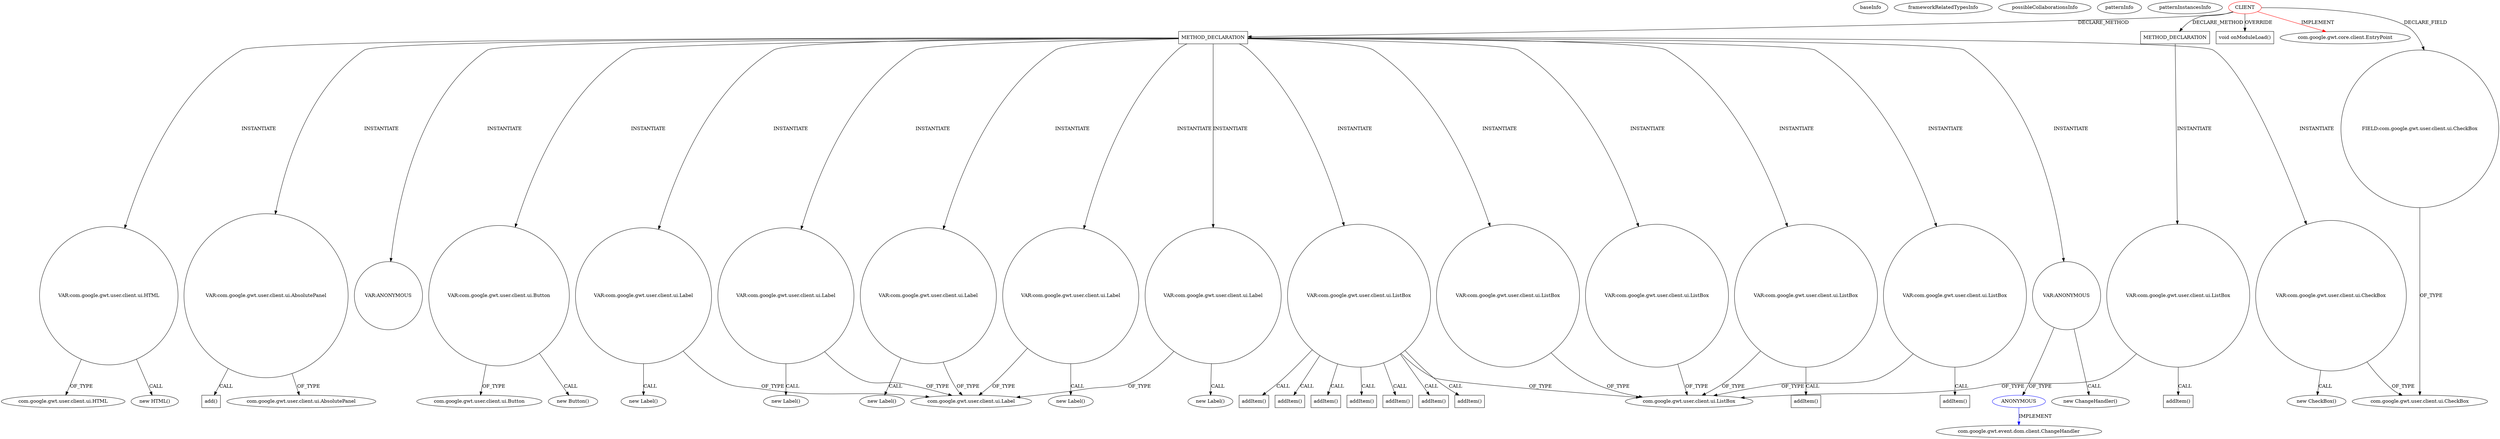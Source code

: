 digraph {
baseInfo[graphId=949,category="pattern",isAnonymous=false,possibleRelation=true]
frameworkRelatedTypesInfo[0="com.google.gwt.core.client.EntryPoint"]
possibleCollaborationsInfo[0="949~INSTANTIATION-CLIENT_METHOD_DECLARATION-~com.google.gwt.core.client.EntryPoint ~com.google.gwt.event.dom.client.ChangeHandler ~false~true"]
patternInfo[frequency=2.0,patternRootClient=0]
patternInstancesInfo[0="spydon-esiade~/spydon-esiade/esiade-master/src/net/esiade/client/Esiade.java~Esiade~4504",1="DeannaSurma-Census~/DeannaSurma-Census/Census-master/src/com/cs4302/census/client/Census.java~Census~109"]
301[label="new CheckBox()",vertexType="CONSTRUCTOR_CALL",isFrameworkType=false]
302[label="VAR:com.google.gwt.user.client.ui.CheckBox",vertexType="VARIABLE_EXPRESION",isFrameworkType=false,shape=circle]
77[label="METHOD_DECLARATION",vertexType="CLIENT_METHOD_DECLARATION",isFrameworkType=false,shape=box]
0[label="CLIENT",vertexType="ROOT_CLIENT_CLASS_DECLARATION",isFrameworkType=false,color=red]
18[label="FIELD:com.google.gwt.user.client.ui.CheckBox",vertexType="FIELD_DECLARATION",isFrameworkType=false,shape=circle]
20[label="void onModuleLoad()",vertexType="OVERRIDING_METHOD_DECLARATION",isFrameworkType=false,shape=box]
19[label="com.google.gwt.user.client.ui.CheckBox",vertexType="FRAMEWORK_CLASS_TYPE",isFrameworkType=false]
1[label="com.google.gwt.core.client.EntryPoint",vertexType="FRAMEWORK_INTERFACE_TYPE",isFrameworkType=false]
269[label="VAR:ANONYMOUS",vertexType="VARIABLE_EXPRESION",isFrameworkType=false,shape=circle]
270[label="ANONYMOUS",vertexType="REFERENCE_ANONYMOUS_DECLARATION",isFrameworkType=false,color=blue]
268[label="new ChangeHandler()",vertexType="CONSTRUCTOR_CALL",isFrameworkType=false]
116[label="com.google.gwt.event.dom.client.ChangeHandler",vertexType="FRAMEWORK_INTERFACE_TYPE",isFrameworkType=false]
530[label="METHOD_DECLARATION",vertexType="CLIENT_METHOD_DECLARATION",isFrameworkType=false,shape=box]
90[label="VAR:com.google.gwt.user.client.ui.Label",vertexType="VARIABLE_EXPRESION",isFrameworkType=false,shape=circle]
5[label="com.google.gwt.user.client.ui.Label",vertexType="FRAMEWORK_CLASS_TYPE",isFrameworkType=false]
82[label="VAR:com.google.gwt.user.client.ui.Label",vertexType="VARIABLE_EXPRESION",isFrameworkType=false,shape=circle]
322[label="VAR:com.google.gwt.user.client.ui.Label",vertexType="VARIABLE_EXPRESION",isFrameworkType=false,shape=circle]
95[label="VAR:com.google.gwt.user.client.ui.Label",vertexType="VARIABLE_EXPRESION",isFrameworkType=false,shape=circle]
286[label="VAR:com.google.gwt.user.client.ui.Label",vertexType="VARIABLE_EXPRESION",isFrameworkType=false,shape=circle]
335[label="VAR:com.google.gwt.user.client.ui.HTML",vertexType="VARIABLE_EXPRESION",isFrameworkType=false,shape=circle]
334[label="new HTML()",vertexType="CONSTRUCTOR_CALL",isFrameworkType=false]
241[label="VAR:ANONYMOUS",vertexType="VARIABLE_EXPRESION",isFrameworkType=false,shape=circle]
285[label="new Label()",vertexType="CONSTRUCTOR_CALL",isFrameworkType=false]
94[label="new Label()",vertexType="CONSTRUCTOR_CALL",isFrameworkType=false]
81[label="new Label()",vertexType="CONSTRUCTOR_CALL",isFrameworkType=false]
321[label="new Label()",vertexType="CONSTRUCTOR_CALL",isFrameworkType=false]
89[label="new Label()",vertexType="CONSTRUCTOR_CALL",isFrameworkType=false]
84[label="VAR:com.google.gwt.user.client.ui.AbsolutePanel",vertexType="VARIABLE_EXPRESION",isFrameworkType=false,shape=circle]
86[label="com.google.gwt.user.client.ui.AbsolutePanel",vertexType="FRAMEWORK_CLASS_TYPE",isFrameworkType=false]
93[label="add()",vertexType="INSIDE_CALL",isFrameworkType=false,shape=box]
314[label="VAR:com.google.gwt.user.client.ui.Button",vertexType="VARIABLE_EXPRESION",isFrameworkType=false,shape=circle]
313[label="new Button()",vertexType="CONSTRUCTOR_CALL",isFrameworkType=false]
326[label="com.google.gwt.user.client.ui.HTML",vertexType="FRAMEWORK_CLASS_TYPE",isFrameworkType=false]
29[label="com.google.gwt.user.client.ui.Button",vertexType="FRAMEWORK_CLASS_TYPE",isFrameworkType=false]
257[label="VAR:com.google.gwt.user.client.ui.ListBox",vertexType="VARIABLE_EXPRESION",isFrameworkType=false,shape=circle]
258[label="addItem()",vertexType="INSIDE_CALL",isFrameworkType=false,shape=box]
3[label="com.google.gwt.user.client.ui.ListBox",vertexType="FRAMEWORK_CLASS_TYPE",isFrameworkType=false]
535[label="VAR:com.google.gwt.user.client.ui.ListBox",vertexType="VARIABLE_EXPRESION",isFrameworkType=false,shape=circle]
539[label="addItem()",vertexType="INSIDE_CALL",isFrameworkType=false,shape=box]
102[label="VAR:com.google.gwt.user.client.ui.ListBox",vertexType="VARIABLE_EXPRESION",isFrameworkType=false,shape=circle]
103[label="addItem()",vertexType="INSIDE_CALL",isFrameworkType=false,shape=box]
117[label="VAR:com.google.gwt.user.client.ui.ListBox",vertexType="VARIABLE_EXPRESION",isFrameworkType=false,shape=circle]
159[label="addItem()",vertexType="INSIDE_CALL",isFrameworkType=false,shape=box]
205[label="addItem()",vertexType="INSIDE_CALL",isFrameworkType=false,shape=box]
173[label="addItem()",vertexType="INSIDE_CALL",isFrameworkType=false,shape=box]
130[label="VAR:com.google.gwt.user.client.ui.ListBox",vertexType="VARIABLE_EXPRESION",isFrameworkType=false,shape=circle]
183[label="addItem()",vertexType="INSIDE_CALL",isFrameworkType=false,shape=box]
165[label="addItem()",vertexType="INSIDE_CALL",isFrameworkType=false,shape=box]
255[label="VAR:com.google.gwt.user.client.ui.ListBox",vertexType="VARIABLE_EXPRESION",isFrameworkType=false,shape=circle]
185[label="addItem()",vertexType="INSIDE_CALL",isFrameworkType=false,shape=box]
207[label="addItem()",vertexType="INSIDE_CALL",isFrameworkType=false,shape=box]
77->335[label="INSTANTIATE"]
530->535[label="INSTANTIATE"]
335->334[label="CALL"]
0->530[label="DECLARE_METHOD"]
77->257[label="INSTANTIATE"]
77->302[label="INSTANTIATE"]
77->255[label="INSTANTIATE"]
90->5[label="OF_TYPE"]
117->3[label="OF_TYPE"]
535->3[label="OF_TYPE"]
322->321[label="CALL"]
286->5[label="OF_TYPE"]
18->19[label="OF_TYPE"]
102->3[label="OF_TYPE"]
117->205[label="CALL"]
255->3[label="OF_TYPE"]
77->95[label="INSTANTIATE"]
77->241[label="INSTANTIATE"]
286->285[label="CALL"]
82->81[label="CALL"]
335->326[label="OF_TYPE"]
77->130[label="INSTANTIATE"]
302->301[label="CALL"]
269->268[label="CALL"]
95->94[label="CALL"]
0->20[label="OVERRIDE"]
117->183[label="CALL"]
82->5[label="OF_TYPE"]
0->1[label="IMPLEMENT",color=red]
77->269[label="INSTANTIATE"]
77->286[label="INSTANTIATE"]
117->185[label="CALL"]
314->313[label="CALL"]
77->322[label="INSTANTIATE"]
95->5[label="OF_TYPE"]
77->102[label="INSTANTIATE"]
270->116[label="IMPLEMENT",color=blue]
302->19[label="OF_TYPE"]
269->270[label="OF_TYPE"]
90->89[label="CALL"]
77->84[label="INSTANTIATE"]
117->159[label="CALL"]
84->86[label="OF_TYPE"]
117->207[label="CALL"]
84->93[label="CALL"]
535->539[label="CALL"]
77->117[label="INSTANTIATE"]
77->90[label="INSTANTIATE"]
102->103[label="CALL"]
257->258[label="CALL"]
322->5[label="OF_TYPE"]
130->3[label="OF_TYPE"]
77->82[label="INSTANTIATE"]
314->29[label="OF_TYPE"]
117->173[label="CALL"]
0->77[label="DECLARE_METHOD"]
257->3[label="OF_TYPE"]
0->18[label="DECLARE_FIELD"]
77->314[label="INSTANTIATE"]
117->165[label="CALL"]
}
